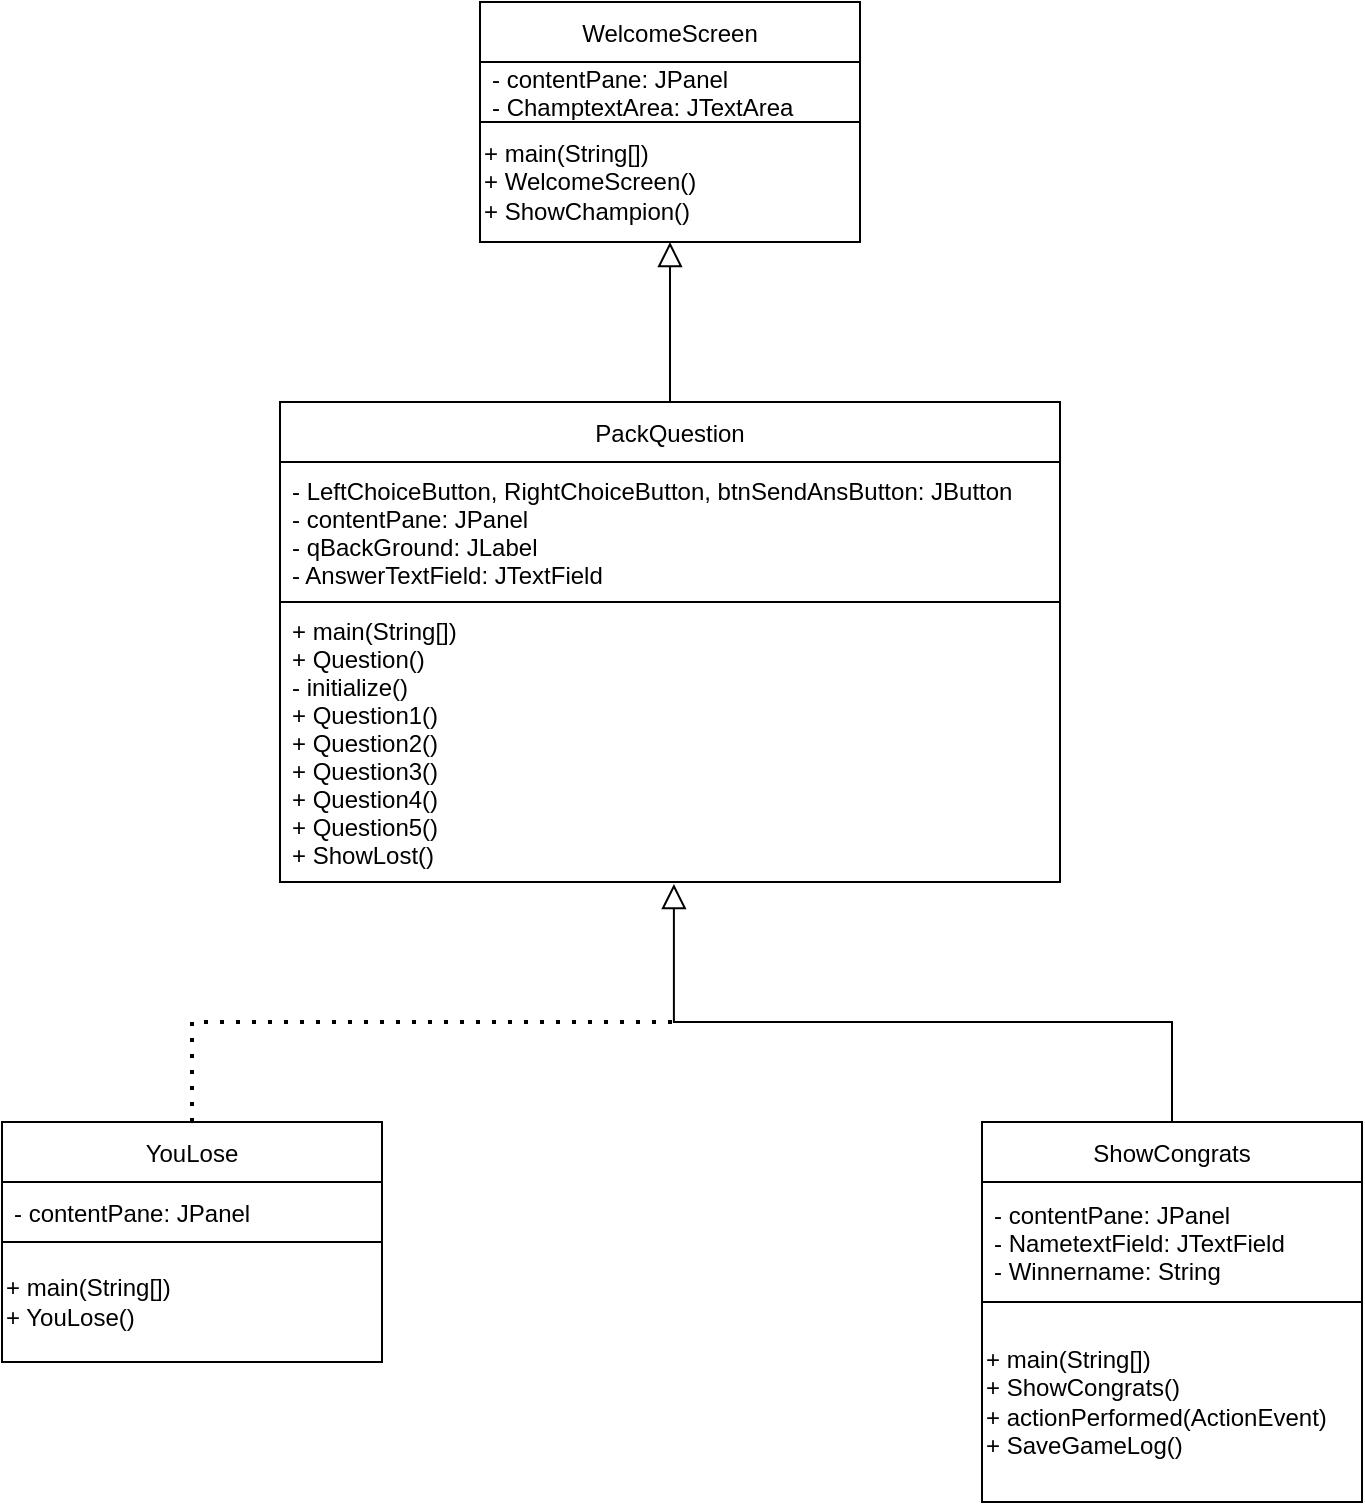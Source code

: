 <mxfile version="17.4.0" type="onedrive"><diagram id="HkOpf5Clp4yHkBK4gPTT" name="Page-1"><mxGraphModel grid="1" page="1" gridSize="10" guides="1" tooltips="1" connect="1" arrows="1" fold="1" pageScale="1" pageWidth="827" pageHeight="1169" math="0" shadow="0"><root><mxCell id="0"/><mxCell id="1" parent="0"/><mxCell id="1QjWRydefrnpmO3R7lV2-5" value="ShowCongrats" style="swimlane;fontStyle=0;childLayout=stackLayout;horizontal=1;startSize=30;horizontalStack=0;resizeParent=1;resizeParentMax=0;resizeLast=0;collapsible=1;marginBottom=0;" vertex="1" parent="1"><mxGeometry x="570" y="600" width="190" height="190" as="geometry"><mxRectangle x="180" y="280" width="110" height="30" as="alternateBounds"/></mxGeometry></mxCell><mxCell id="1QjWRydefrnpmO3R7lV2-6" value="- contentPane: JPanel&#10;- NametextField: JTextField&#10;- Winnername: String" style="text;strokeColor=default;fillColor=default;align=left;verticalAlign=middle;spacingLeft=4;spacingRight=4;overflow=hidden;points=[[0,0.5],[1,0.5]];portConstraint=eastwest;rotatable=0;" vertex="1" parent="1QjWRydefrnpmO3R7lV2-5"><mxGeometry y="30" width="190" height="60" as="geometry"/></mxCell><mxCell id="JBYt1F7_jyEAdLOaDay5-2" value="+ main(String[])&lt;br&gt;+&amp;nbsp;ShowCongrats()&lt;br&gt;+&amp;nbsp;actionPerformed(ActionEvent)&lt;br&gt;+&amp;nbsp;SaveGameLog()" style="whiteSpace=wrap;html=1;strokeColor=default;align=left;" vertex="1" parent="1QjWRydefrnpmO3R7lV2-5"><mxGeometry y="90" width="190" height="100" as="geometry"/></mxCell><mxCell id="JBYt1F7_jyEAdLOaDay5-4" value="YouLose" style="swimlane;fontStyle=0;childLayout=stackLayout;horizontal=1;startSize=30;horizontalStack=0;resizeParent=1;resizeParentMax=0;resizeLast=0;collapsible=1;marginBottom=0;" vertex="1" parent="1"><mxGeometry x="80" y="600" width="190" height="120" as="geometry"><mxRectangle x="180" y="280" width="110" height="30" as="alternateBounds"/></mxGeometry></mxCell><mxCell id="JBYt1F7_jyEAdLOaDay5-5" value="- contentPane: JPanel" style="text;strokeColor=default;fillColor=default;align=left;verticalAlign=middle;spacingLeft=4;spacingRight=4;overflow=hidden;points=[[0,0.5],[1,0.5]];portConstraint=eastwest;rotatable=0;" vertex="1" parent="JBYt1F7_jyEAdLOaDay5-4"><mxGeometry y="30" width="190" height="30" as="geometry"/></mxCell><mxCell id="JBYt1F7_jyEAdLOaDay5-6" value="+ main(String[])&lt;br&gt;+ YouLose()" style="whiteSpace=wrap;html=1;strokeColor=default;align=left;" vertex="1" parent="JBYt1F7_jyEAdLOaDay5-4"><mxGeometry y="60" width="190" height="60" as="geometry"/></mxCell><mxCell id="8pZmHOizrTndBN_iwKkf-1" value="WelcomeScreen" style="swimlane;fontStyle=0;childLayout=stackLayout;horizontal=1;startSize=30;horizontalStack=0;resizeParent=1;resizeParentMax=0;resizeLast=0;collapsible=1;marginBottom=0;align=center;" vertex="1" parent="1"><mxGeometry x="319" y="40" width="190" height="120" as="geometry"><mxRectangle x="180" y="280" width="110" height="30" as="alternateBounds"/></mxGeometry></mxCell><mxCell id="8pZmHOizrTndBN_iwKkf-2" value="- contentPane: JPanel&#10;- ChamptextArea: JTextArea" style="text;strokeColor=default;fillColor=default;align=left;verticalAlign=middle;spacingLeft=4;spacingRight=4;overflow=hidden;points=[[0,0.5],[1,0.5]];portConstraint=eastwest;rotatable=0;" vertex="1" parent="8pZmHOizrTndBN_iwKkf-1"><mxGeometry y="30" width="190" height="30" as="geometry"/></mxCell><mxCell id="8pZmHOizrTndBN_iwKkf-3" value="+ main(String[])&lt;br&gt;&lt;div style=&quot;&quot;&gt;&lt;span&gt;+ &lt;/span&gt;&lt;span&gt;WelcomeScreen&lt;/span&gt;&lt;span&gt;()&lt;/span&gt;&lt;/div&gt;&lt;div style=&quot;&quot;&gt;&lt;span&gt;+&amp;nbsp;&lt;/span&gt;&lt;span&gt;ShowChampion()&lt;/span&gt;&lt;/div&gt;" style="whiteSpace=wrap;html=1;strokeColor=default;align=left;" vertex="1" parent="8pZmHOizrTndBN_iwKkf-1"><mxGeometry y="60" width="190" height="60" as="geometry"/></mxCell><mxCell id="xigSLWo5j-c1xpT0aErQ-1" value="PackQuestion" style="swimlane;fontStyle=0;childLayout=stackLayout;horizontal=1;startSize=30;horizontalStack=0;resizeParent=1;resizeParentMax=0;resizeLast=0;collapsible=1;marginBottom=0;" vertex="1" parent="1"><mxGeometry x="219" y="240" width="390" height="240" as="geometry"/></mxCell><mxCell id="xigSLWo5j-c1xpT0aErQ-2" value="- LeftChoiceButton, RightChoiceButton, btnSendAnsButton: JButton&#10;- contentPane: JPanel&#10;- qBackGround: JLabel&#10;- AnswerTextField: JTextField" style="text;strokeColor=default;fillColor=default;align=left;verticalAlign=middle;spacingLeft=4;spacingRight=4;overflow=hidden;points=[[0,0.5],[1,0.5]];portConstraint=eastwest;rotatable=0;" vertex="1" parent="xigSLWo5j-c1xpT0aErQ-1"><mxGeometry y="30" width="390" height="70" as="geometry"/></mxCell><mxCell id="xigSLWo5j-c1xpT0aErQ-3" value="+ main(String[])&#10;+ Question()&#10;- initialize()&#10;+ Question1()&#10;+ Question2()&#10;+ Question3()&#10;+ Question4()&#10;+ Question5()&#10;+ ShowLost()" style="text;strokeColor=default;fillColor=default;align=left;verticalAlign=middle;spacingLeft=4;spacingRight=4;overflow=hidden;points=[[0,0.5],[1,0.5]];portConstraint=eastwest;rotatable=0;" vertex="1" parent="xigSLWo5j-c1xpT0aErQ-1"><mxGeometry y="100" width="390" height="140" as="geometry"/></mxCell><mxCell id="xigSLWo5j-c1xpT0aErQ-9" value="" style="endArrow=block;endSize=10;endFill=0;shadow=0;strokeWidth=1;rounded=0;edgeStyle=elbowEdgeStyle;elbow=vertical;exitX=0.5;exitY=0;exitDx=0;exitDy=0;entryX=0.505;entryY=1.007;entryDx=0;entryDy=0;entryPerimeter=0;" edge="1" parent="1" source="1QjWRydefrnpmO3R7lV2-5" target="xigSLWo5j-c1xpT0aErQ-3"><mxGeometry width="160" relative="1" as="geometry"><mxPoint x="670" y="585" as="sourcePoint"/><mxPoint x="560" y="483" as="targetPoint"/><Array as="points"><mxPoint x="560" y="550"/><mxPoint x="520" y="542"/></Array></mxGeometry></mxCell><mxCell id="xigSLWo5j-c1xpT0aErQ-10" value="" style="endArrow=none;dashed=1;html=1;dashPattern=1 3;strokeWidth=2;rounded=0;exitX=0.5;exitY=0;exitDx=0;exitDy=0;" edge="1" parent="1" source="JBYt1F7_jyEAdLOaDay5-4"><mxGeometry width="50" height="50" relative="1" as="geometry"><mxPoint x="390" y="560" as="sourcePoint"/><mxPoint x="420" y="550" as="targetPoint"/><Array as="points"><mxPoint x="175" y="550"/></Array></mxGeometry></mxCell><mxCell id="xigSLWo5j-c1xpT0aErQ-11" value="" style="endArrow=block;endSize=10;endFill=0;shadow=0;strokeWidth=1;rounded=0;edgeStyle=elbowEdgeStyle;elbow=vertical;exitX=0.5;exitY=0;exitDx=0;exitDy=0;entryX=0.5;entryY=1;entryDx=0;entryDy=0;" edge="1" parent="1" source="xigSLWo5j-c1xpT0aErQ-1" target="8pZmHOizrTndBN_iwKkf-3"><mxGeometry width="160" relative="1" as="geometry"><mxPoint x="663.05" y="279.02" as="sourcePoint"/><mxPoint x="410" y="160" as="targetPoint"/><Array as="points"><mxPoint x="558.05" y="229.02"/><mxPoint x="518.05" y="221.02"/></Array></mxGeometry></mxCell></root></mxGraphModel></diagram></mxfile>